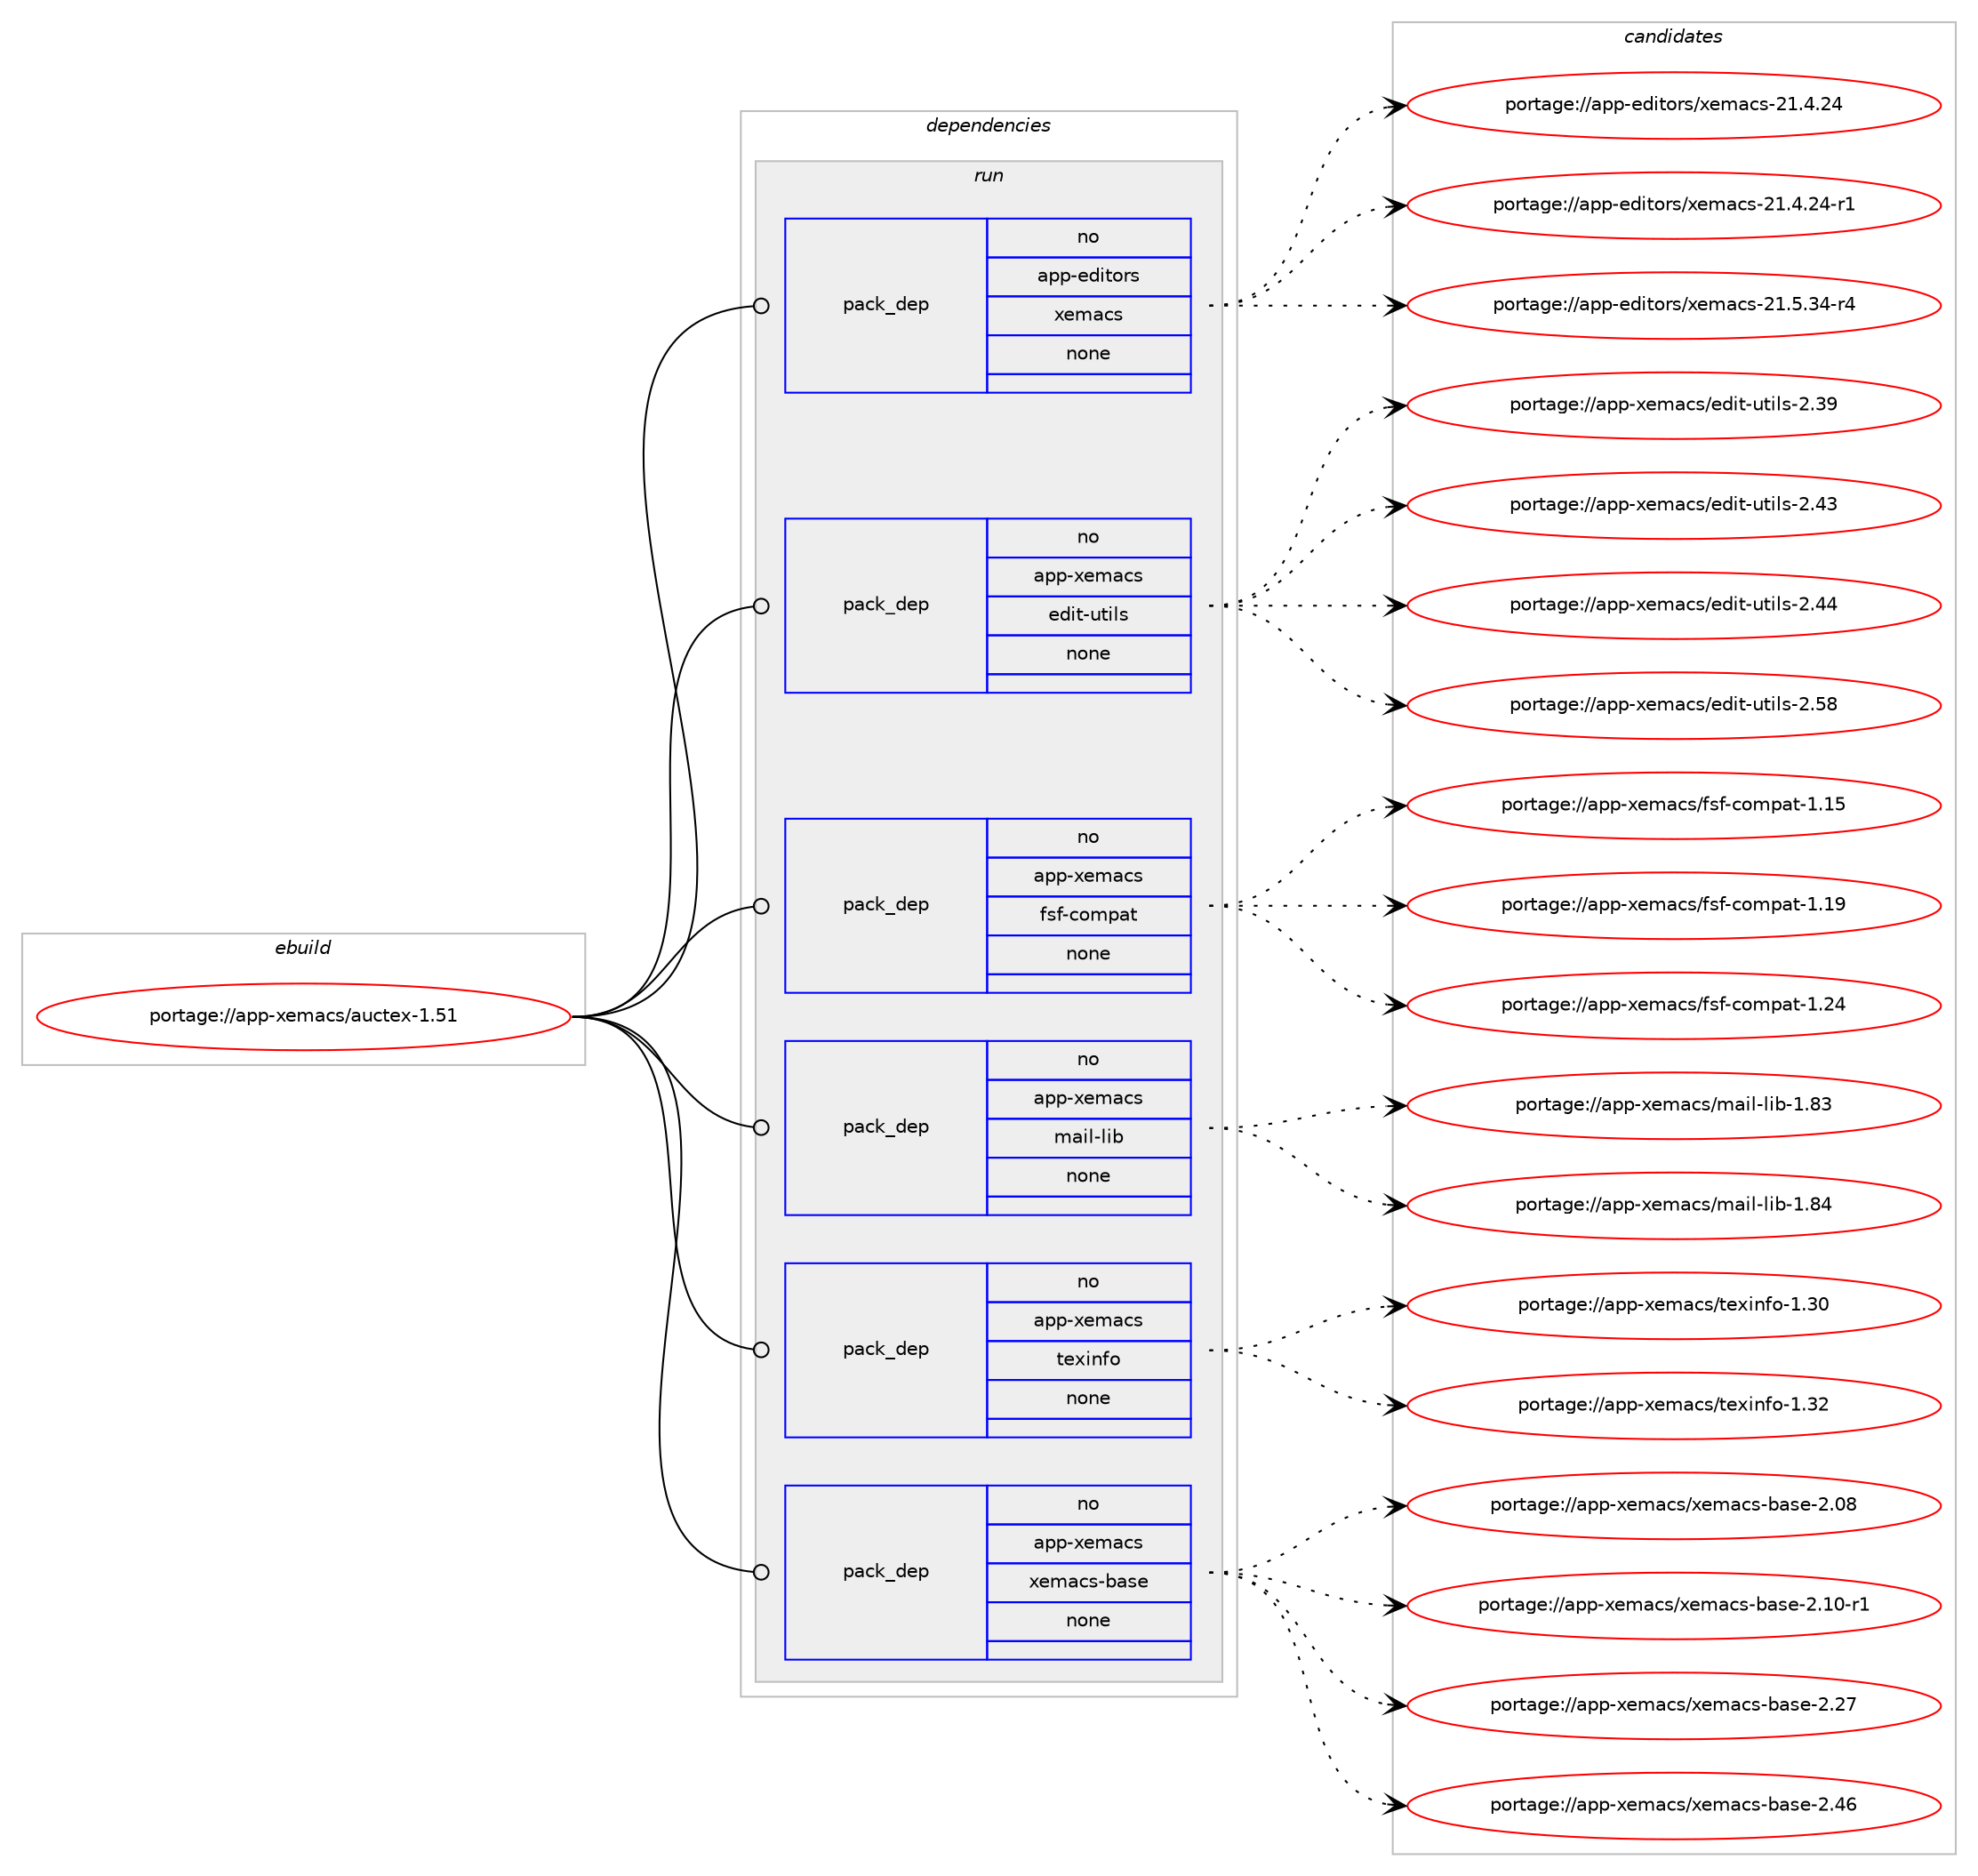 digraph prolog {

# *************
# Graph options
# *************

newrank=true;
concentrate=true;
compound=true;
graph [rankdir=LR,fontname=Helvetica,fontsize=10,ranksep=1.5];#, ranksep=2.5, nodesep=0.2];
edge  [arrowhead=vee];
node  [fontname=Helvetica,fontsize=10];

# **********
# The ebuild
# **********

subgraph cluster_leftcol {
color=gray;
rank=same;
label=<<i>ebuild</i>>;
id [label="portage://app-xemacs/auctex-1.51", color=red, width=4, href="../app-xemacs/auctex-1.51.svg"];
}

# ****************
# The dependencies
# ****************

subgraph cluster_midcol {
color=gray;
label=<<i>dependencies</i>>;
subgraph cluster_compile {
fillcolor="#eeeeee";
style=filled;
label=<<i>compile</i>>;
}
subgraph cluster_compileandrun {
fillcolor="#eeeeee";
style=filled;
label=<<i>compile and run</i>>;
}
subgraph cluster_run {
fillcolor="#eeeeee";
style=filled;
label=<<i>run</i>>;
subgraph pack37344 {
dependency50187 [label=<<TABLE BORDER="0" CELLBORDER="1" CELLSPACING="0" CELLPADDING="4" WIDTH="220"><TR><TD ROWSPAN="6" CELLPADDING="30">pack_dep</TD></TR><TR><TD WIDTH="110">no</TD></TR><TR><TD>app-editors</TD></TR><TR><TD>xemacs</TD></TR><TR><TD>none</TD></TR><TR><TD></TD></TR></TABLE>>, shape=none, color=blue];
}
id:e -> dependency50187:w [weight=20,style="solid",arrowhead="odot"];
subgraph pack37345 {
dependency50188 [label=<<TABLE BORDER="0" CELLBORDER="1" CELLSPACING="0" CELLPADDING="4" WIDTH="220"><TR><TD ROWSPAN="6" CELLPADDING="30">pack_dep</TD></TR><TR><TD WIDTH="110">no</TD></TR><TR><TD>app-xemacs</TD></TR><TR><TD>edit-utils</TD></TR><TR><TD>none</TD></TR><TR><TD></TD></TR></TABLE>>, shape=none, color=blue];
}
id:e -> dependency50188:w [weight=20,style="solid",arrowhead="odot"];
subgraph pack37346 {
dependency50189 [label=<<TABLE BORDER="0" CELLBORDER="1" CELLSPACING="0" CELLPADDING="4" WIDTH="220"><TR><TD ROWSPAN="6" CELLPADDING="30">pack_dep</TD></TR><TR><TD WIDTH="110">no</TD></TR><TR><TD>app-xemacs</TD></TR><TR><TD>fsf-compat</TD></TR><TR><TD>none</TD></TR><TR><TD></TD></TR></TABLE>>, shape=none, color=blue];
}
id:e -> dependency50189:w [weight=20,style="solid",arrowhead="odot"];
subgraph pack37347 {
dependency50190 [label=<<TABLE BORDER="0" CELLBORDER="1" CELLSPACING="0" CELLPADDING="4" WIDTH="220"><TR><TD ROWSPAN="6" CELLPADDING="30">pack_dep</TD></TR><TR><TD WIDTH="110">no</TD></TR><TR><TD>app-xemacs</TD></TR><TR><TD>mail-lib</TD></TR><TR><TD>none</TD></TR><TR><TD></TD></TR></TABLE>>, shape=none, color=blue];
}
id:e -> dependency50190:w [weight=20,style="solid",arrowhead="odot"];
subgraph pack37348 {
dependency50191 [label=<<TABLE BORDER="0" CELLBORDER="1" CELLSPACING="0" CELLPADDING="4" WIDTH="220"><TR><TD ROWSPAN="6" CELLPADDING="30">pack_dep</TD></TR><TR><TD WIDTH="110">no</TD></TR><TR><TD>app-xemacs</TD></TR><TR><TD>texinfo</TD></TR><TR><TD>none</TD></TR><TR><TD></TD></TR></TABLE>>, shape=none, color=blue];
}
id:e -> dependency50191:w [weight=20,style="solid",arrowhead="odot"];
subgraph pack37349 {
dependency50192 [label=<<TABLE BORDER="0" CELLBORDER="1" CELLSPACING="0" CELLPADDING="4" WIDTH="220"><TR><TD ROWSPAN="6" CELLPADDING="30">pack_dep</TD></TR><TR><TD WIDTH="110">no</TD></TR><TR><TD>app-xemacs</TD></TR><TR><TD>xemacs-base</TD></TR><TR><TD>none</TD></TR><TR><TD></TD></TR></TABLE>>, shape=none, color=blue];
}
id:e -> dependency50192:w [weight=20,style="solid",arrowhead="odot"];
}
}

# **************
# The candidates
# **************

subgraph cluster_choices {
rank=same;
color=gray;
label=<<i>candidates</i>>;

subgraph choice37344 {
color=black;
nodesep=1;
choiceportage97112112451011001051161111141154712010110997991154550494652465052 [label="portage://app-editors/xemacs-21.4.24", color=red, width=4,href="../app-editors/xemacs-21.4.24.svg"];
choiceportage971121124510110010511611111411547120101109979911545504946524650524511449 [label="portage://app-editors/xemacs-21.4.24-r1", color=red, width=4,href="../app-editors/xemacs-21.4.24-r1.svg"];
choiceportage971121124510110010511611111411547120101109979911545504946534651524511452 [label="portage://app-editors/xemacs-21.5.34-r4", color=red, width=4,href="../app-editors/xemacs-21.5.34-r4.svg"];
dependency50187:e -> choiceportage97112112451011001051161111141154712010110997991154550494652465052:w [style=dotted,weight="100"];
dependency50187:e -> choiceportage971121124510110010511611111411547120101109979911545504946524650524511449:w [style=dotted,weight="100"];
dependency50187:e -> choiceportage971121124510110010511611111411547120101109979911545504946534651524511452:w [style=dotted,weight="100"];
}
subgraph choice37345 {
color=black;
nodesep=1;
choiceportage9711211245120101109979911547101100105116451171161051081154550465157 [label="portage://app-xemacs/edit-utils-2.39", color=red, width=4,href="../app-xemacs/edit-utils-2.39.svg"];
choiceportage9711211245120101109979911547101100105116451171161051081154550465251 [label="portage://app-xemacs/edit-utils-2.43", color=red, width=4,href="../app-xemacs/edit-utils-2.43.svg"];
choiceportage9711211245120101109979911547101100105116451171161051081154550465252 [label="portage://app-xemacs/edit-utils-2.44", color=red, width=4,href="../app-xemacs/edit-utils-2.44.svg"];
choiceportage9711211245120101109979911547101100105116451171161051081154550465356 [label="portage://app-xemacs/edit-utils-2.58", color=red, width=4,href="../app-xemacs/edit-utils-2.58.svg"];
dependency50188:e -> choiceportage9711211245120101109979911547101100105116451171161051081154550465157:w [style=dotted,weight="100"];
dependency50188:e -> choiceportage9711211245120101109979911547101100105116451171161051081154550465251:w [style=dotted,weight="100"];
dependency50188:e -> choiceportage9711211245120101109979911547101100105116451171161051081154550465252:w [style=dotted,weight="100"];
dependency50188:e -> choiceportage9711211245120101109979911547101100105116451171161051081154550465356:w [style=dotted,weight="100"];
}
subgraph choice37346 {
color=black;
nodesep=1;
choiceportage97112112451201011099799115471021151024599111109112971164549464953 [label="portage://app-xemacs/fsf-compat-1.15", color=red, width=4,href="../app-xemacs/fsf-compat-1.15.svg"];
choiceportage97112112451201011099799115471021151024599111109112971164549464957 [label="portage://app-xemacs/fsf-compat-1.19", color=red, width=4,href="../app-xemacs/fsf-compat-1.19.svg"];
choiceportage97112112451201011099799115471021151024599111109112971164549465052 [label="portage://app-xemacs/fsf-compat-1.24", color=red, width=4,href="../app-xemacs/fsf-compat-1.24.svg"];
dependency50189:e -> choiceportage97112112451201011099799115471021151024599111109112971164549464953:w [style=dotted,weight="100"];
dependency50189:e -> choiceportage97112112451201011099799115471021151024599111109112971164549464957:w [style=dotted,weight="100"];
dependency50189:e -> choiceportage97112112451201011099799115471021151024599111109112971164549465052:w [style=dotted,weight="100"];
}
subgraph choice37347 {
color=black;
nodesep=1;
choiceportage97112112451201011099799115471099710510845108105984549465651 [label="portage://app-xemacs/mail-lib-1.83", color=red, width=4,href="../app-xemacs/mail-lib-1.83.svg"];
choiceportage97112112451201011099799115471099710510845108105984549465652 [label="portage://app-xemacs/mail-lib-1.84", color=red, width=4,href="../app-xemacs/mail-lib-1.84.svg"];
dependency50190:e -> choiceportage97112112451201011099799115471099710510845108105984549465651:w [style=dotted,weight="100"];
dependency50190:e -> choiceportage97112112451201011099799115471099710510845108105984549465652:w [style=dotted,weight="100"];
}
subgraph choice37348 {
color=black;
nodesep=1;
choiceportage97112112451201011099799115471161011201051101021114549465148 [label="portage://app-xemacs/texinfo-1.30", color=red, width=4,href="../app-xemacs/texinfo-1.30.svg"];
choiceportage97112112451201011099799115471161011201051101021114549465150 [label="portage://app-xemacs/texinfo-1.32", color=red, width=4,href="../app-xemacs/texinfo-1.32.svg"];
dependency50191:e -> choiceportage97112112451201011099799115471161011201051101021114549465148:w [style=dotted,weight="100"];
dependency50191:e -> choiceportage97112112451201011099799115471161011201051101021114549465150:w [style=dotted,weight="100"];
}
subgraph choice37349 {
color=black;
nodesep=1;
choiceportage971121124512010110997991154712010110997991154598971151014550464856 [label="portage://app-xemacs/xemacs-base-2.08", color=red, width=4,href="../app-xemacs/xemacs-base-2.08.svg"];
choiceportage9711211245120101109979911547120101109979911545989711510145504649484511449 [label="portage://app-xemacs/xemacs-base-2.10-r1", color=red, width=4,href="../app-xemacs/xemacs-base-2.10-r1.svg"];
choiceportage971121124512010110997991154712010110997991154598971151014550465055 [label="portage://app-xemacs/xemacs-base-2.27", color=red, width=4,href="../app-xemacs/xemacs-base-2.27.svg"];
choiceportage971121124512010110997991154712010110997991154598971151014550465254 [label="portage://app-xemacs/xemacs-base-2.46", color=red, width=4,href="../app-xemacs/xemacs-base-2.46.svg"];
dependency50192:e -> choiceportage971121124512010110997991154712010110997991154598971151014550464856:w [style=dotted,weight="100"];
dependency50192:e -> choiceportage9711211245120101109979911547120101109979911545989711510145504649484511449:w [style=dotted,weight="100"];
dependency50192:e -> choiceportage971121124512010110997991154712010110997991154598971151014550465055:w [style=dotted,weight="100"];
dependency50192:e -> choiceportage971121124512010110997991154712010110997991154598971151014550465254:w [style=dotted,weight="100"];
}
}

}
